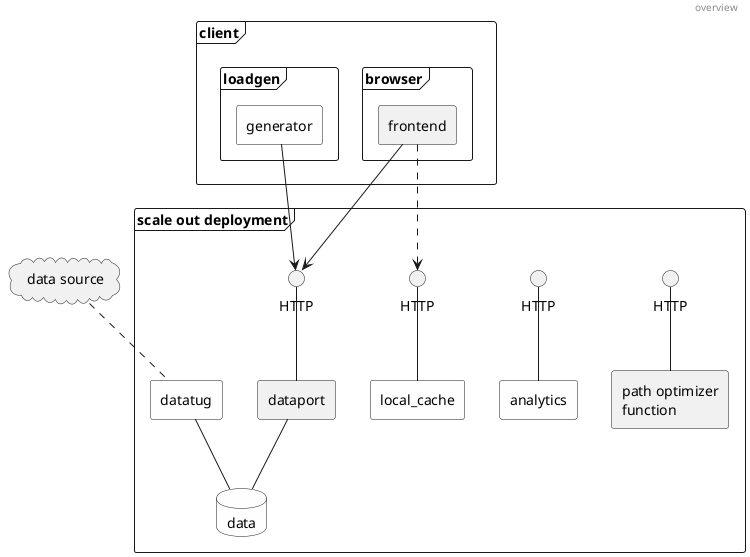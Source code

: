 @startuml
'https://plantuml.com/deployment-diagram
skinparam monochrome true
header overview

cloud "data source" as src

frame "scale out deployment" {
  agent dataport
  interface HTTP as dpep
  dataport -up- dpep
  agent datatug #fefefe
  agent local_cache #fefefe
  interface HTTP as lcep
  local_cache -up- lcep
  agent analytics #fefefe
  interface HTTP as aep
  analytics -up- aep
  agent "path optimizer\nfunction" as po
  interface HTTP as poep
  po -up- poep
  database data #fefefe
  dataport -- data
  datatug -- data
  datatug .up. src
}

frame client {
  frame browser {
    agent frontend
    frontend -down-> dpep
    frontend .down.> lcep
  }
  frame loadgen {
    agent generator #fefefe
    generator -down-> dpep
  }
}

@enduml